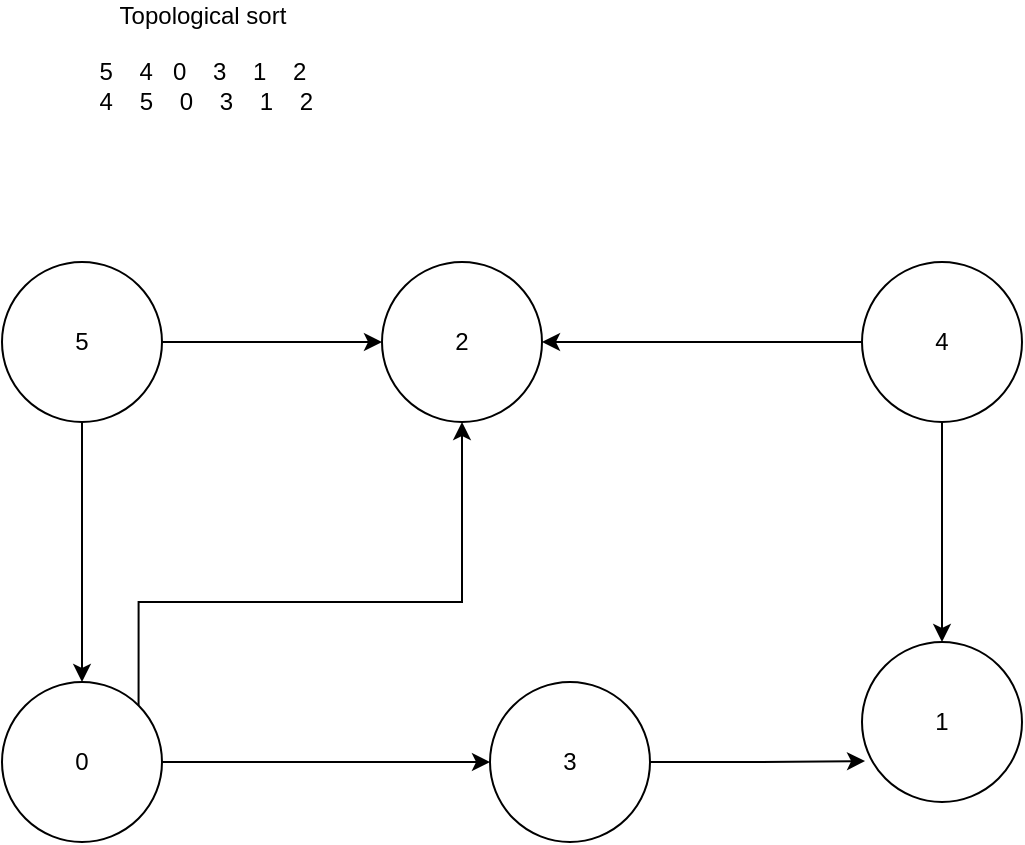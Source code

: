 <mxfile>
    <diagram id="cESMhm8BHpdWr3hkn_sz" name="Page-1">
        <mxGraphModel dx="781" dy="472" grid="1" gridSize="10" guides="1" tooltips="1" connect="1" arrows="1" fold="1" page="1" pageScale="1" pageWidth="827" pageHeight="1169" math="0" shadow="0">
            <root>
                <mxCell id="0"/>
                <mxCell id="1" parent="0"/>
                <mxCell id="8" style="edgeStyle=orthogonalEdgeStyle;rounded=0;orthogonalLoop=1;jettySize=auto;html=1;" edge="1" parent="1" source="4" target="5">
                    <mxGeometry relative="1" as="geometry"/>
                </mxCell>
                <mxCell id="9" style="edgeStyle=orthogonalEdgeStyle;rounded=0;orthogonalLoop=1;jettySize=auto;html=1;" edge="1" parent="1" source="4">
                    <mxGeometry relative="1" as="geometry">
                        <mxPoint x="130" y="450" as="targetPoint"/>
                    </mxGeometry>
                </mxCell>
                <mxCell id="4" value="5" style="ellipse;whiteSpace=wrap;html=1;aspect=fixed;" vertex="1" parent="1">
                    <mxGeometry x="90" y="240" width="80" height="80" as="geometry"/>
                </mxCell>
                <mxCell id="5" value="2" style="ellipse;whiteSpace=wrap;html=1;aspect=fixed;" vertex="1" parent="1">
                    <mxGeometry x="280" y="240" width="80" height="80" as="geometry"/>
                </mxCell>
                <mxCell id="10" style="edgeStyle=orthogonalEdgeStyle;rounded=0;orthogonalLoop=1;jettySize=auto;html=1;" edge="1" parent="1" source="6" target="7">
                    <mxGeometry relative="1" as="geometry"/>
                </mxCell>
                <mxCell id="14" style="edgeStyle=orthogonalEdgeStyle;rounded=0;orthogonalLoop=1;jettySize=auto;html=1;exitX=1;exitY=0;exitDx=0;exitDy=0;" edge="1" parent="1" source="6" target="5">
                    <mxGeometry relative="1" as="geometry">
                        <Array as="points">
                            <mxPoint x="158" y="410"/>
                            <mxPoint x="320" y="410"/>
                        </Array>
                    </mxGeometry>
                </mxCell>
                <mxCell id="6" value="0" style="ellipse;whiteSpace=wrap;html=1;aspect=fixed;" vertex="1" parent="1">
                    <mxGeometry x="90" y="450" width="80" height="80" as="geometry"/>
                </mxCell>
                <mxCell id="16" style="edgeStyle=orthogonalEdgeStyle;rounded=0;orthogonalLoop=1;jettySize=auto;html=1;exitX=1;exitY=0.5;exitDx=0;exitDy=0;entryX=0.019;entryY=0.744;entryDx=0;entryDy=0;entryPerimeter=0;" edge="1" parent="1" source="7" target="12">
                    <mxGeometry relative="1" as="geometry"/>
                </mxCell>
                <mxCell id="7" value="3" style="ellipse;whiteSpace=wrap;html=1;aspect=fixed;" vertex="1" parent="1">
                    <mxGeometry x="334" y="450" width="80" height="80" as="geometry"/>
                </mxCell>
                <mxCell id="13" style="edgeStyle=orthogonalEdgeStyle;rounded=0;orthogonalLoop=1;jettySize=auto;html=1;entryX=0.5;entryY=0;entryDx=0;entryDy=0;" edge="1" parent="1" source="11" target="12">
                    <mxGeometry relative="1" as="geometry"/>
                </mxCell>
                <mxCell id="15" style="edgeStyle=orthogonalEdgeStyle;rounded=0;orthogonalLoop=1;jettySize=auto;html=1;entryX=1;entryY=0.5;entryDx=0;entryDy=0;" edge="1" parent="1" source="11" target="5">
                    <mxGeometry relative="1" as="geometry"/>
                </mxCell>
                <mxCell id="11" value="4" style="ellipse;whiteSpace=wrap;html=1;aspect=fixed;" vertex="1" parent="1">
                    <mxGeometry x="520" y="240" width="80" height="80" as="geometry"/>
                </mxCell>
                <mxCell id="12" value="1" style="ellipse;whiteSpace=wrap;html=1;aspect=fixed;" vertex="1" parent="1">
                    <mxGeometry x="520" y="430" width="80" height="80" as="geometry"/>
                </mxCell>
                <mxCell id="17" value="Topological sort&lt;br&gt;&lt;br&gt;5&amp;nbsp; &amp;nbsp; 4&amp;nbsp; &amp;nbsp;0&amp;nbsp; &amp;nbsp; 3&amp;nbsp; &amp;nbsp; 1&amp;nbsp; &amp;nbsp; 2&lt;br&gt;&amp;nbsp;4&amp;nbsp; &amp;nbsp; 5&amp;nbsp; &amp;nbsp; 0&amp;nbsp; &amp;nbsp; 3&amp;nbsp; &amp;nbsp; 1&amp;nbsp; &amp;nbsp; 2&lt;br&gt;&lt;br&gt;" style="text;html=1;align=center;verticalAlign=middle;resizable=0;points=[];autosize=1;strokeColor=none;" vertex="1" parent="1">
                    <mxGeometry x="125" y="110" width="130" height="70" as="geometry"/>
                </mxCell>
            </root>
        </mxGraphModel>
    </diagram>
</mxfile>